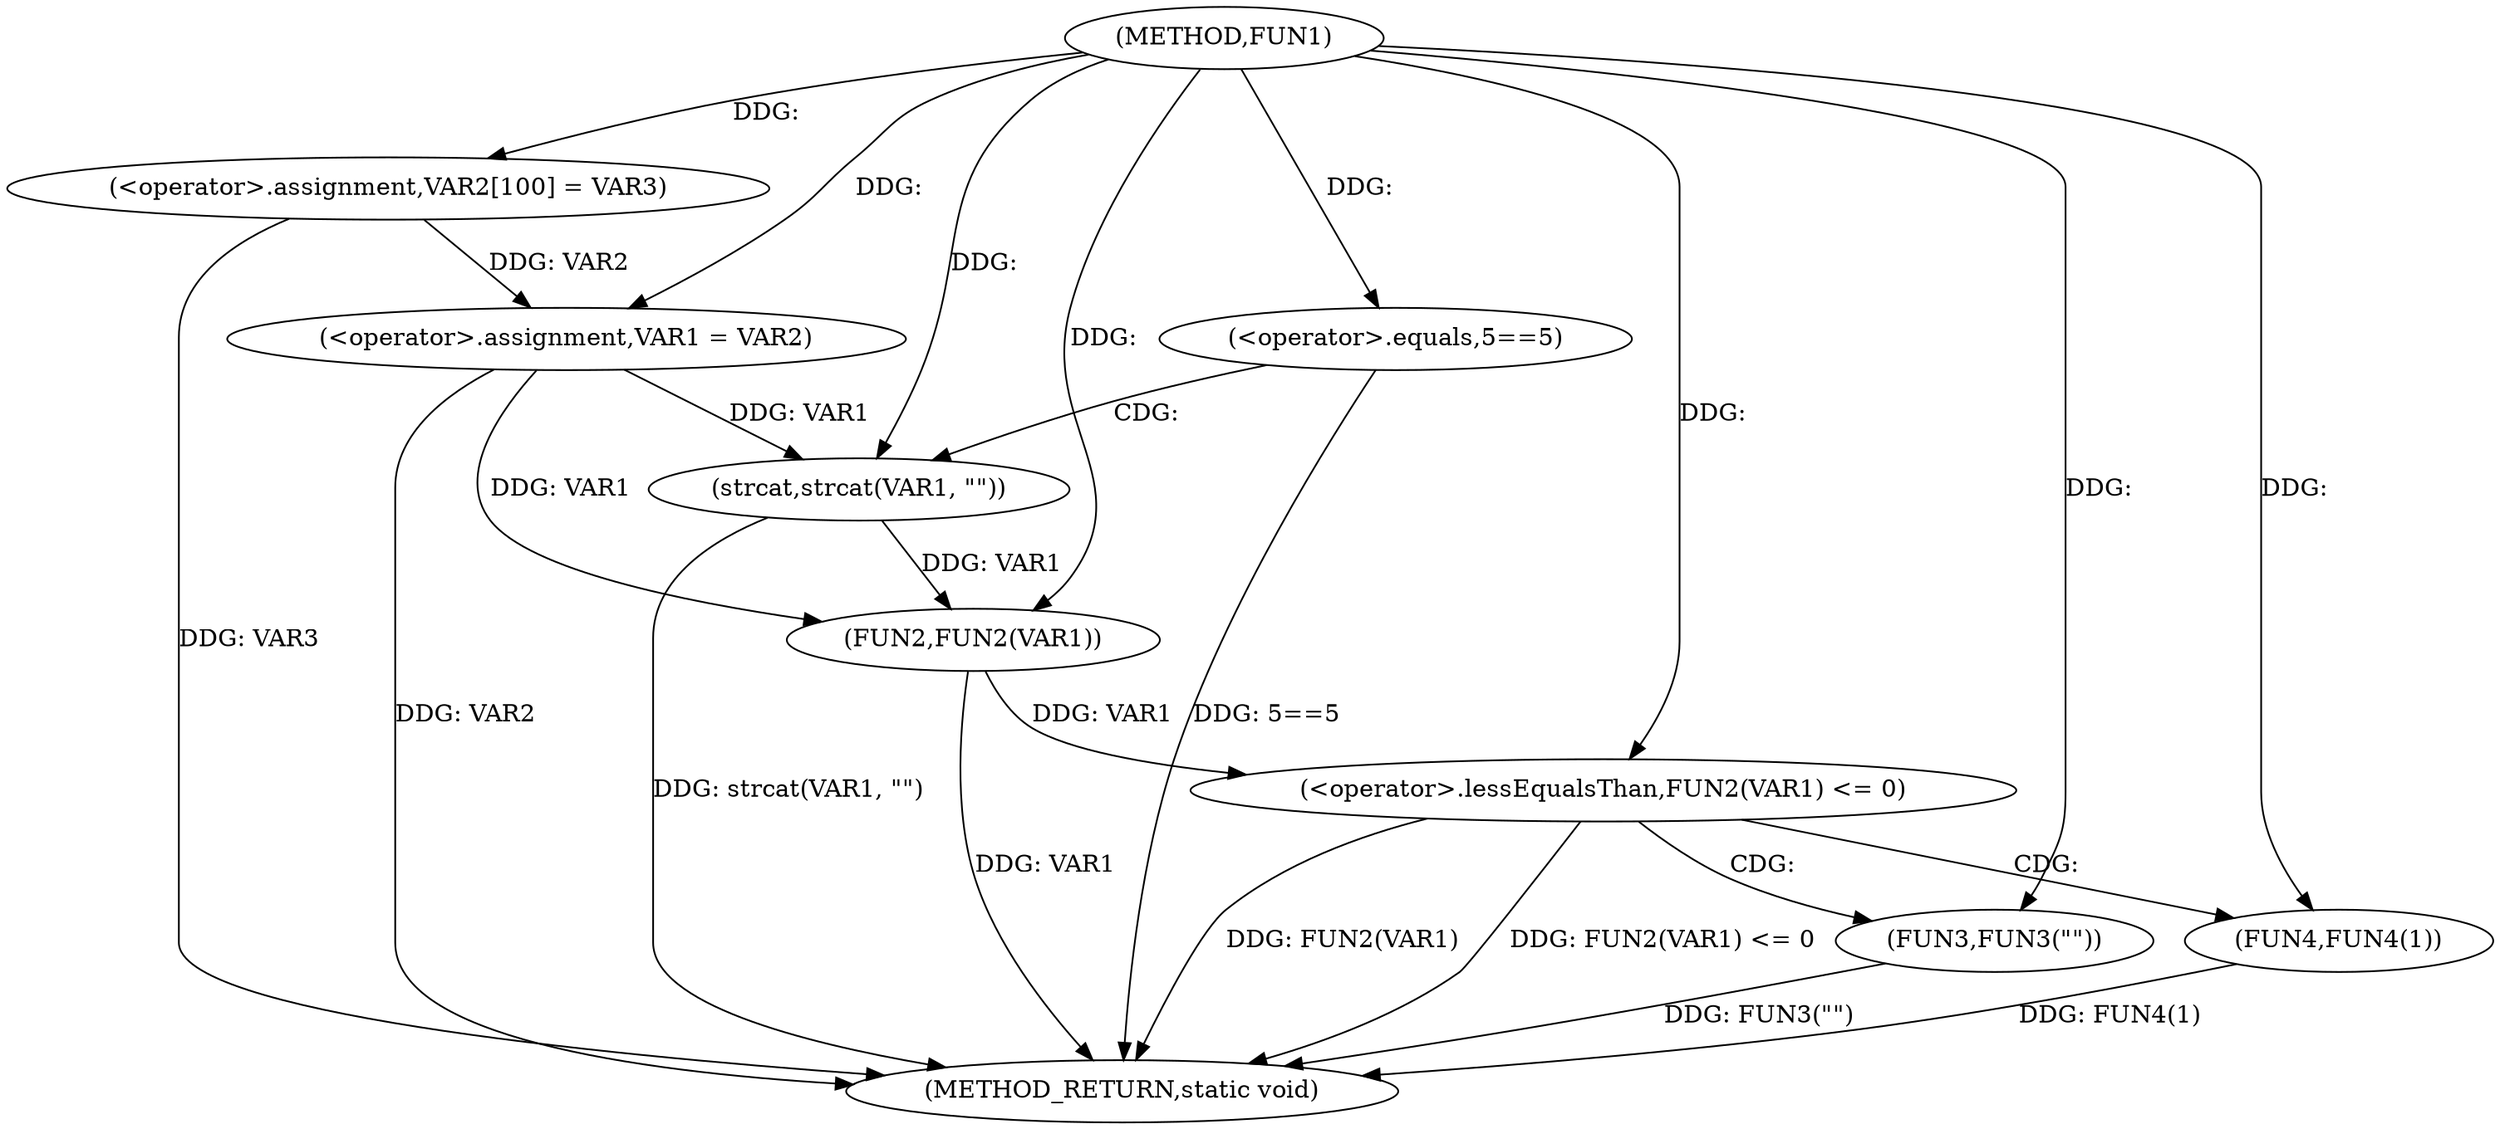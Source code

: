 digraph FUN1 {  
"1000100" [label = "(METHOD,FUN1)" ]
"1000128" [label = "(METHOD_RETURN,static void)" ]
"1000104" [label = "(<operator>.assignment,VAR2[100] = VAR3)" ]
"1000107" [label = "(<operator>.assignment,VAR1 = VAR2)" ]
"1000111" [label = "(<operator>.equals,5==5)" ]
"1000115" [label = "(strcat,strcat(VAR1, \"\"))" ]
"1000119" [label = "(<operator>.lessEqualsThan,FUN2(VAR1) <= 0)" ]
"1000120" [label = "(FUN2,FUN2(VAR1))" ]
"1000124" [label = "(FUN3,FUN3(\"\"))" ]
"1000126" [label = "(FUN4,FUN4(1))" ]
  "1000126" -> "1000128"  [ label = "DDG: FUN4(1)"] 
  "1000119" -> "1000128"  [ label = "DDG: FUN2(VAR1)"] 
  "1000119" -> "1000128"  [ label = "DDG: FUN2(VAR1) <= 0"] 
  "1000111" -> "1000128"  [ label = "DDG: 5==5"] 
  "1000124" -> "1000128"  [ label = "DDG: FUN3(\"\")"] 
  "1000115" -> "1000128"  [ label = "DDG: strcat(VAR1, \"\")"] 
  "1000120" -> "1000128"  [ label = "DDG: VAR1"] 
  "1000104" -> "1000128"  [ label = "DDG: VAR3"] 
  "1000107" -> "1000128"  [ label = "DDG: VAR2"] 
  "1000100" -> "1000104"  [ label = "DDG: "] 
  "1000104" -> "1000107"  [ label = "DDG: VAR2"] 
  "1000100" -> "1000107"  [ label = "DDG: "] 
  "1000100" -> "1000111"  [ label = "DDG: "] 
  "1000107" -> "1000115"  [ label = "DDG: VAR1"] 
  "1000100" -> "1000115"  [ label = "DDG: "] 
  "1000120" -> "1000119"  [ label = "DDG: VAR1"] 
  "1000107" -> "1000120"  [ label = "DDG: VAR1"] 
  "1000115" -> "1000120"  [ label = "DDG: VAR1"] 
  "1000100" -> "1000120"  [ label = "DDG: "] 
  "1000100" -> "1000119"  [ label = "DDG: "] 
  "1000100" -> "1000124"  [ label = "DDG: "] 
  "1000100" -> "1000126"  [ label = "DDG: "] 
  "1000111" -> "1000115"  [ label = "CDG: "] 
  "1000119" -> "1000124"  [ label = "CDG: "] 
  "1000119" -> "1000126"  [ label = "CDG: "] 
}
